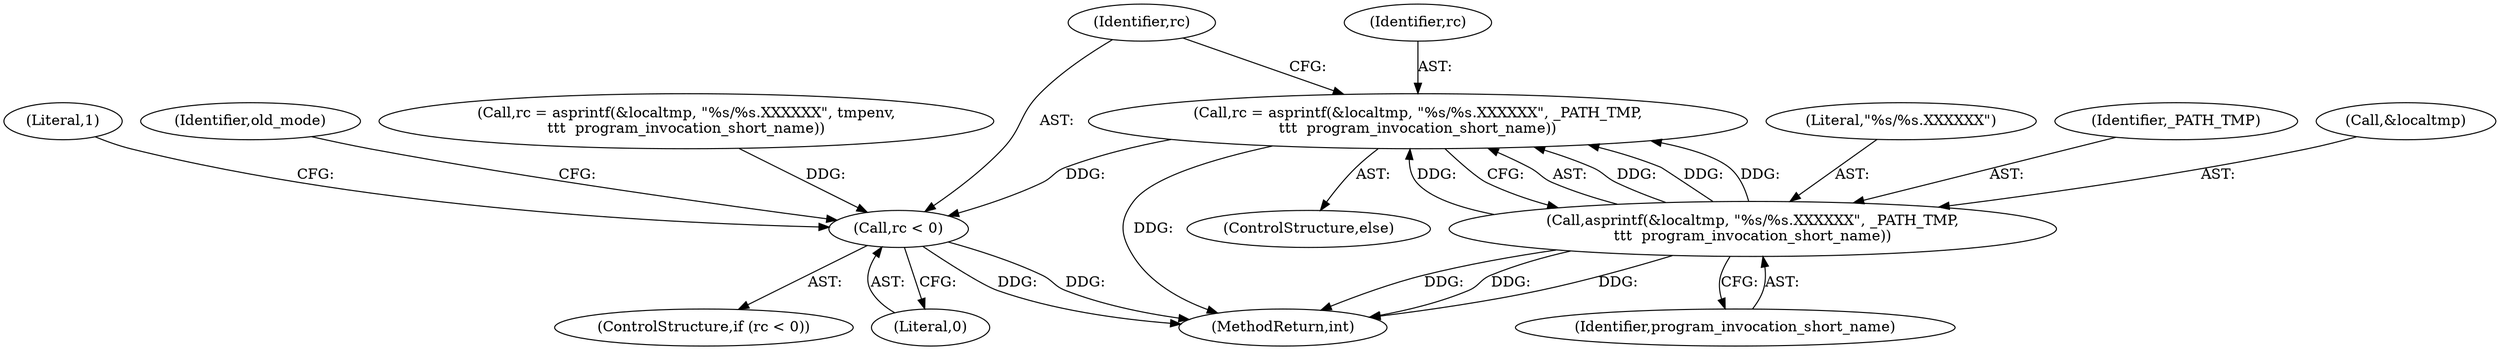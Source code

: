 digraph "1_util-linux_bde91c85bdc77975155058276f99d2e0f5eab5a9_0@API" {
"1000133" [label="(Call,rc = asprintf(&localtmp, \"%s/%s.XXXXXX\", _PATH_TMP,\n\t\t\t  program_invocation_short_name))"];
"1000135" [label="(Call,asprintf(&localtmp, \"%s/%s.XXXXXX\", _PATH_TMP,\n\t\t\t  program_invocation_short_name))"];
"1000142" [label="(Call,rc < 0)"];
"1000144" [label="(Literal,0)"];
"1000142" [label="(Call,rc < 0)"];
"1000138" [label="(Literal,\"%s/%s.XXXXXX\")"];
"1000147" [label="(Literal,1)"];
"1000141" [label="(ControlStructure,if (rc < 0))"];
"1000149" [label="(Identifier,old_mode)"];
"1000139" [label="(Identifier,_PATH_TMP)"];
"1000132" [label="(ControlStructure,else)"];
"1000135" [label="(Call,asprintf(&localtmp, \"%s/%s.XXXXXX\", _PATH_TMP,\n\t\t\t  program_invocation_short_name))"];
"1000182" [label="(MethodReturn,int)"];
"1000124" [label="(Call,rc = asprintf(&localtmp, \"%s/%s.XXXXXX\", tmpenv,\n\t\t\t  program_invocation_short_name))"];
"1000136" [label="(Call,&localtmp)"];
"1000140" [label="(Identifier,program_invocation_short_name)"];
"1000143" [label="(Identifier,rc)"];
"1000133" [label="(Call,rc = asprintf(&localtmp, \"%s/%s.XXXXXX\", _PATH_TMP,\n\t\t\t  program_invocation_short_name))"];
"1000134" [label="(Identifier,rc)"];
"1000133" -> "1000132"  [label="AST: "];
"1000133" -> "1000135"  [label="CFG: "];
"1000134" -> "1000133"  [label="AST: "];
"1000135" -> "1000133"  [label="AST: "];
"1000143" -> "1000133"  [label="CFG: "];
"1000133" -> "1000182"  [label="DDG: "];
"1000135" -> "1000133"  [label="DDG: "];
"1000135" -> "1000133"  [label="DDG: "];
"1000135" -> "1000133"  [label="DDG: "];
"1000135" -> "1000133"  [label="DDG: "];
"1000133" -> "1000142"  [label="DDG: "];
"1000135" -> "1000140"  [label="CFG: "];
"1000136" -> "1000135"  [label="AST: "];
"1000138" -> "1000135"  [label="AST: "];
"1000139" -> "1000135"  [label="AST: "];
"1000140" -> "1000135"  [label="AST: "];
"1000135" -> "1000182"  [label="DDG: "];
"1000135" -> "1000182"  [label="DDG: "];
"1000135" -> "1000182"  [label="DDG: "];
"1000142" -> "1000141"  [label="AST: "];
"1000142" -> "1000144"  [label="CFG: "];
"1000143" -> "1000142"  [label="AST: "];
"1000144" -> "1000142"  [label="AST: "];
"1000147" -> "1000142"  [label="CFG: "];
"1000149" -> "1000142"  [label="CFG: "];
"1000142" -> "1000182"  [label="DDG: "];
"1000142" -> "1000182"  [label="DDG: "];
"1000124" -> "1000142"  [label="DDG: "];
}
